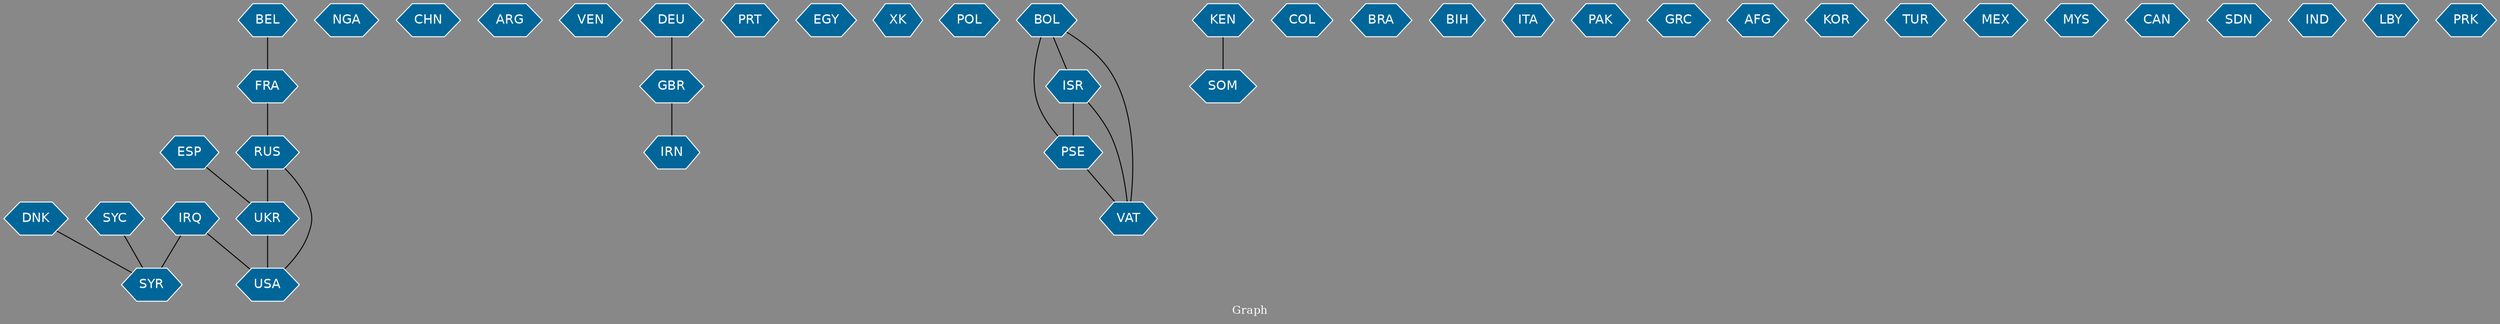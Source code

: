 // Countries together in item graph
graph {
	graph [bgcolor="#888888" fontcolor=white fontsize=12 label="Graph" outputorder=edgesfirst overlap=prism]
	node [color=white fillcolor="#006699" fontcolor=white fontname=Helvetica shape=hexagon style=filled]
	edge [arrowhead=open color=black fontcolor=white fontname=Courier fontsize=12]
		SYR [label=SYR]
		RUS [label=RUS]
		UKR [label=UKR]
		USA [label=USA]
		NGA [label=NGA]
		FRA [label=FRA]
		IRQ [label=IRQ]
		CHN [label=CHN]
		ARG [label=ARG]
		VEN [label=VEN]
		GBR [label=GBR]
		PRT [label=PRT]
		ESP [label=ESP]
		EGY [label=EGY]
		DNK [label=DNK]
		XK [label=XK]
		POL [label=POL]
		ISR [label=ISR]
		PSE [label=PSE]
		KEN [label=KEN]
		COL [label=COL]
		BRA [label=BRA]
		DEU [label=DEU]
		BIH [label=BIH]
		ITA [label=ITA]
		PAK [label=PAK]
		GRC [label=GRC]
		AFG [label=AFG]
		KOR [label=KOR]
		BEL [label=BEL]
		TUR [label=TUR]
		SYC [label=SYC]
		MEX [label=MEX]
		BOL [label=BOL]
		VAT [label=VAT]
		MYS [label=MYS]
		CAN [label=CAN]
		SOM [label=SOM]
		IRN [label=IRN]
		SDN [label=SDN]
		IND [label=IND]
		LBY [label=LBY]
		PRK [label=PRK]
			SYC -- SYR [weight=2]
			DNK -- SYR [weight=1]
			GBR -- IRN [weight=1]
			KEN -- SOM [weight=1]
			ISR -- PSE [weight=8]
			PSE -- VAT [weight=1]
			ESP -- UKR [weight=1]
			RUS -- USA [weight=5]
			BOL -- VAT [weight=1]
			UKR -- USA [weight=3]
			RUS -- UKR [weight=9]
			BEL -- FRA [weight=1]
			BOL -- ISR [weight=1]
			IRQ -- SYR [weight=3]
			FRA -- RUS [weight=1]
			ISR -- VAT [weight=1]
			DEU -- GBR [weight=2]
			IRQ -- USA [weight=6]
			BOL -- PSE [weight=2]
}